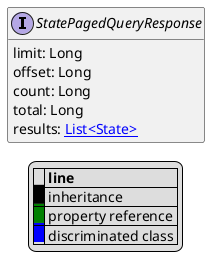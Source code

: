 @startuml

hide empty fields
hide empty methods
legend
|= |= line |
|<back:black>   </back>| inheritance |
|<back:green>   </back>| property reference |
|<back:blue>   </back>| discriminated class |
endlegend
interface StatePagedQueryResponse [[StatePagedQueryResponse.svg]]  {
    limit: Long
    offset: Long
    count: Long
    total: Long
    results: [[State.svg List<State>]]
}






@enduml
